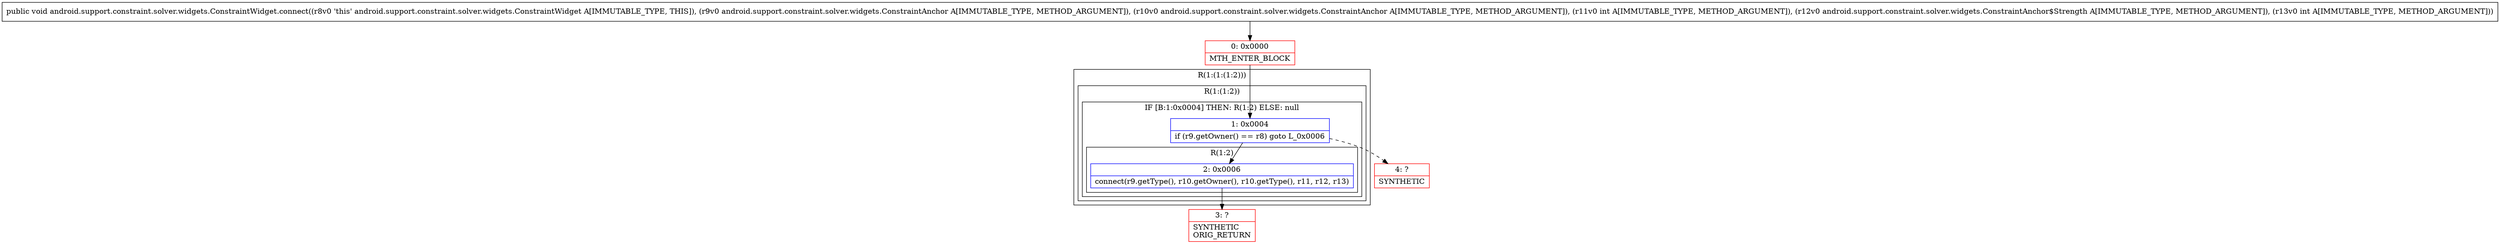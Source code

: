 digraph "CFG forandroid.support.constraint.solver.widgets.ConstraintWidget.connect(Landroid\/support\/constraint\/solver\/widgets\/ConstraintAnchor;Landroid\/support\/constraint\/solver\/widgets\/ConstraintAnchor;ILandroid\/support\/constraint\/solver\/widgets\/ConstraintAnchor$Strength;I)V" {
subgraph cluster_Region_798875117 {
label = "R(1:(1:(1:2)))";
node [shape=record,color=blue];
subgraph cluster_Region_1837309772 {
label = "R(1:(1:2))";
node [shape=record,color=blue];
subgraph cluster_IfRegion_585638220 {
label = "IF [B:1:0x0004] THEN: R(1:2) ELSE: null";
node [shape=record,color=blue];
Node_1 [shape=record,label="{1\:\ 0x0004|if (r9.getOwner() == r8) goto L_0x0006\l}"];
subgraph cluster_Region_1738609583 {
label = "R(1:2)";
node [shape=record,color=blue];
Node_2 [shape=record,label="{2\:\ 0x0006|connect(r9.getType(), r10.getOwner(), r10.getType(), r11, r12, r13)\l}"];
}
}
}
}
Node_0 [shape=record,color=red,label="{0\:\ 0x0000|MTH_ENTER_BLOCK\l}"];
Node_3 [shape=record,color=red,label="{3\:\ ?|SYNTHETIC\lORIG_RETURN\l}"];
Node_4 [shape=record,color=red,label="{4\:\ ?|SYNTHETIC\l}"];
MethodNode[shape=record,label="{public void android.support.constraint.solver.widgets.ConstraintWidget.connect((r8v0 'this' android.support.constraint.solver.widgets.ConstraintWidget A[IMMUTABLE_TYPE, THIS]), (r9v0 android.support.constraint.solver.widgets.ConstraintAnchor A[IMMUTABLE_TYPE, METHOD_ARGUMENT]), (r10v0 android.support.constraint.solver.widgets.ConstraintAnchor A[IMMUTABLE_TYPE, METHOD_ARGUMENT]), (r11v0 int A[IMMUTABLE_TYPE, METHOD_ARGUMENT]), (r12v0 android.support.constraint.solver.widgets.ConstraintAnchor$Strength A[IMMUTABLE_TYPE, METHOD_ARGUMENT]), (r13v0 int A[IMMUTABLE_TYPE, METHOD_ARGUMENT])) }"];
MethodNode -> Node_0;
Node_1 -> Node_2;
Node_1 -> Node_4[style=dashed];
Node_2 -> Node_3;
Node_0 -> Node_1;
}

